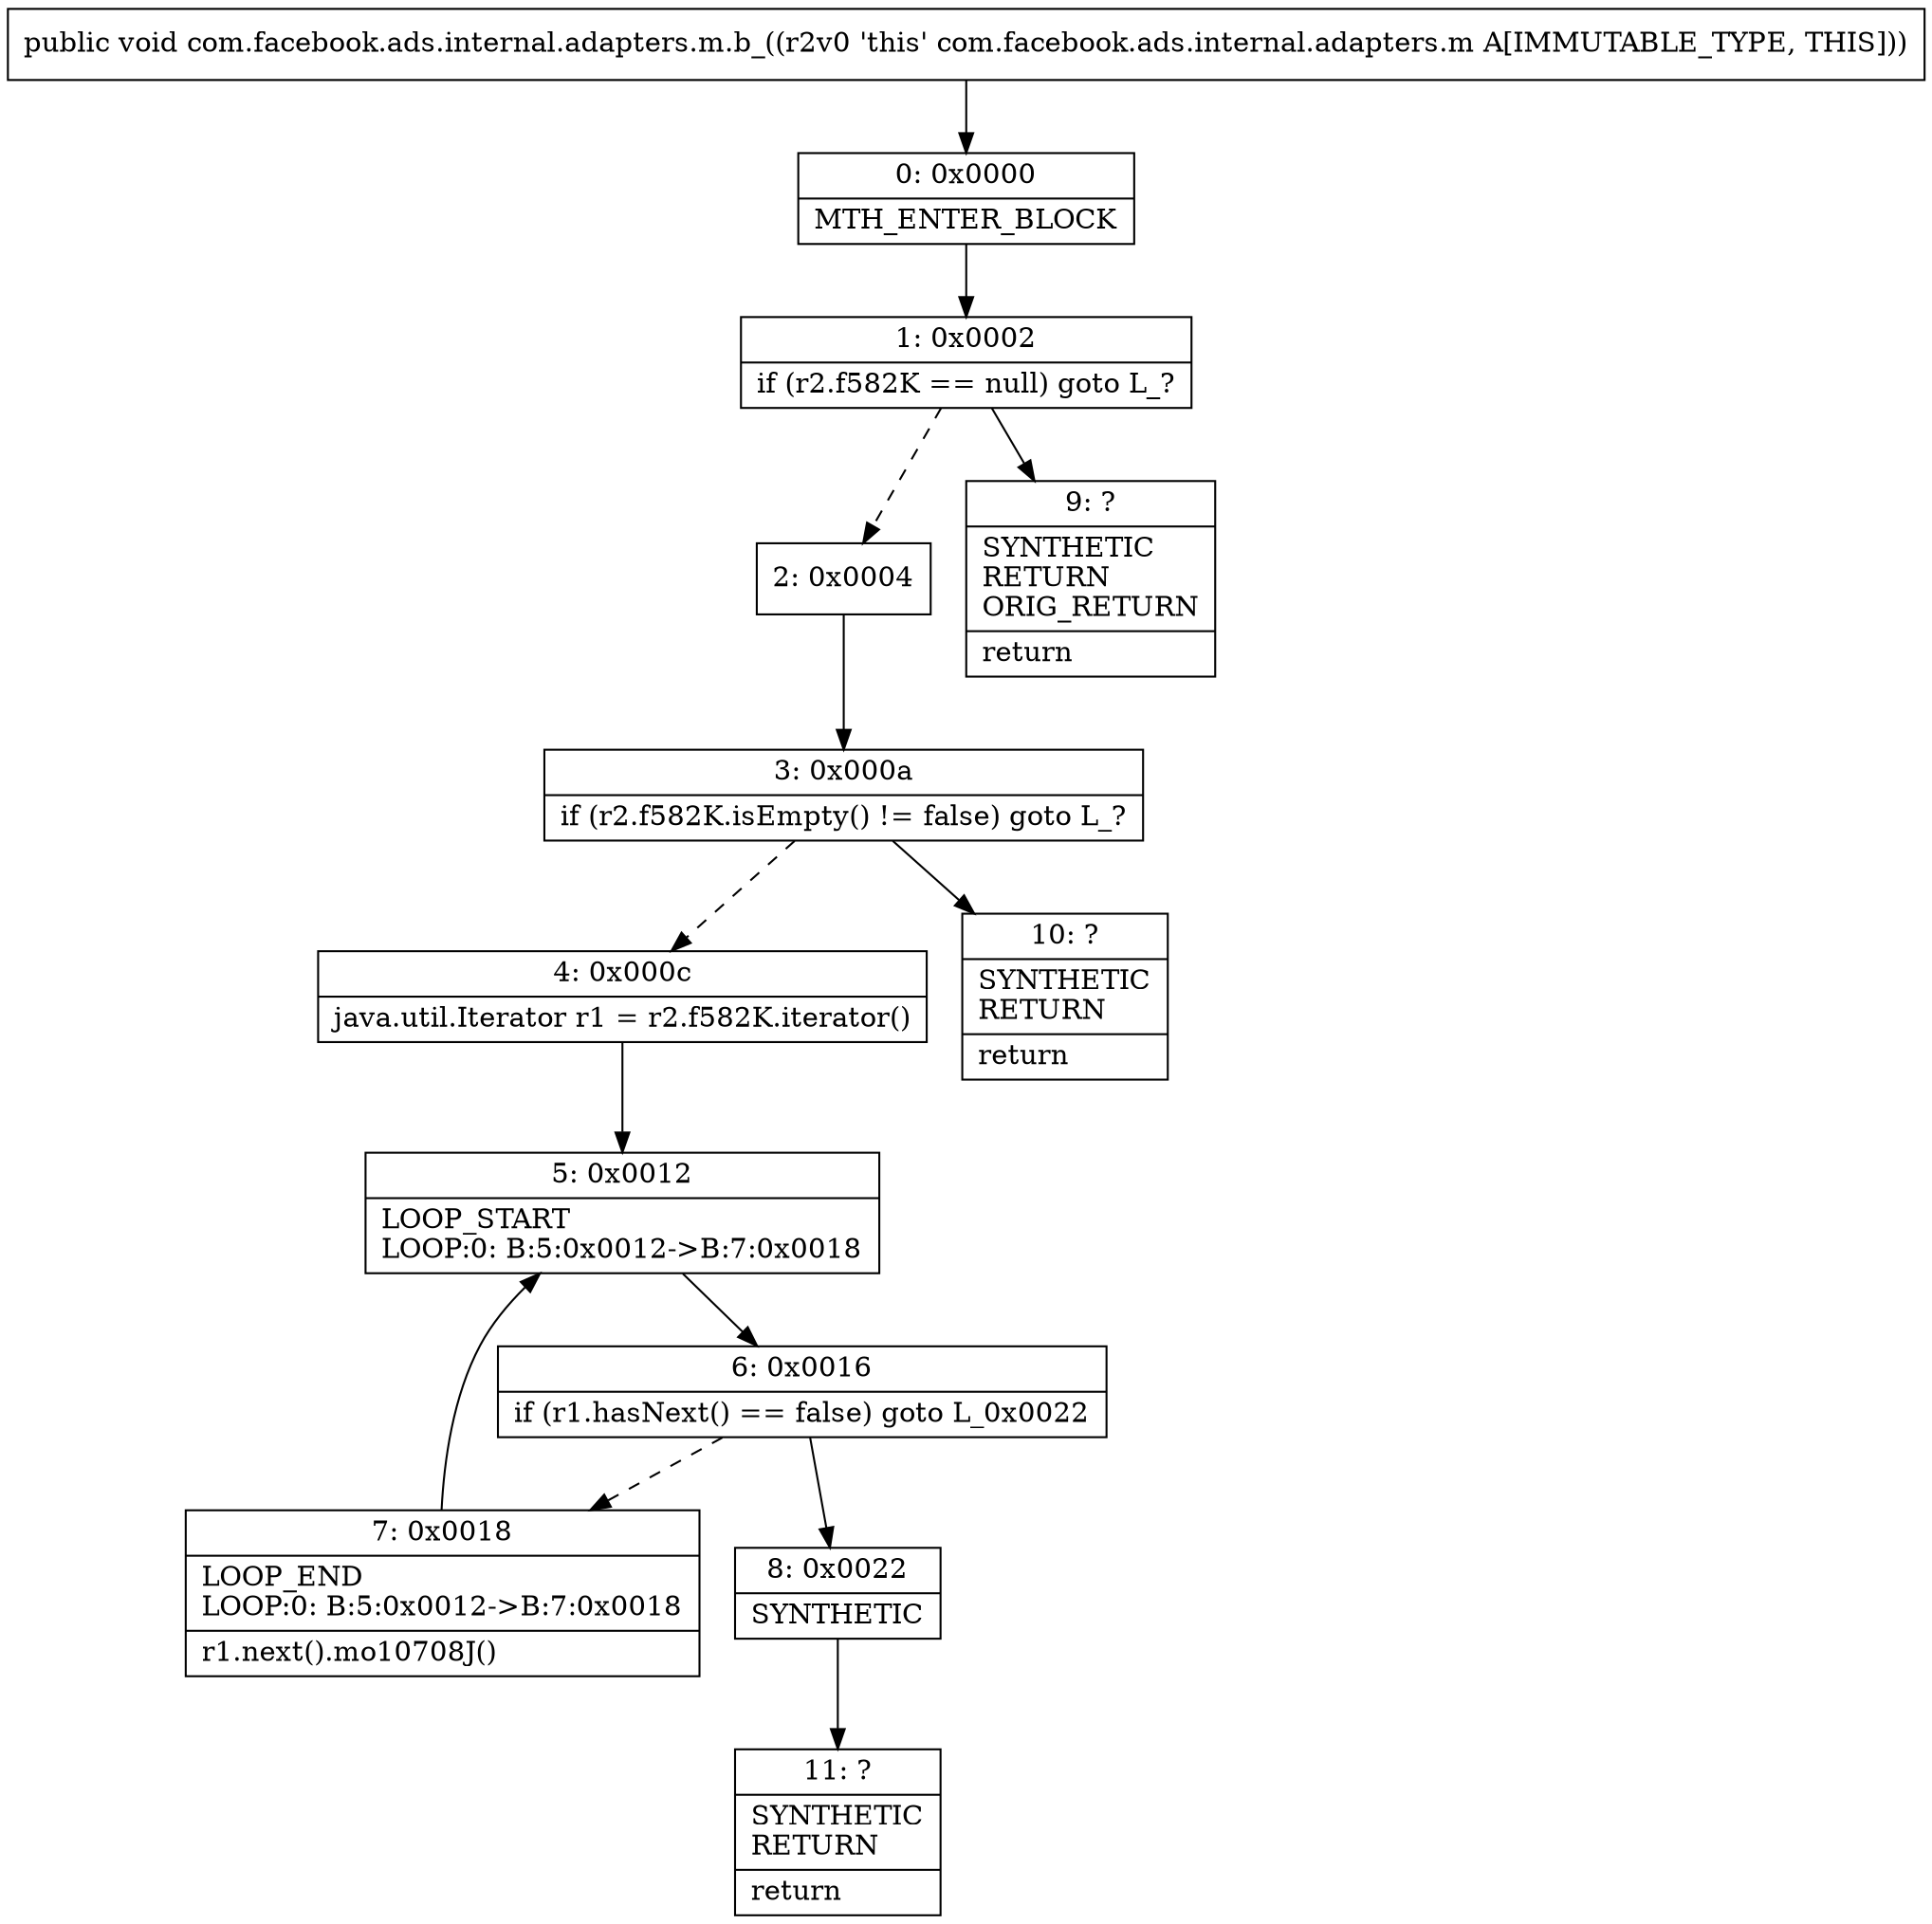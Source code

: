 digraph "CFG forcom.facebook.ads.internal.adapters.m.b_()V" {
Node_0 [shape=record,label="{0\:\ 0x0000|MTH_ENTER_BLOCK\l}"];
Node_1 [shape=record,label="{1\:\ 0x0002|if (r2.f582K == null) goto L_?\l}"];
Node_2 [shape=record,label="{2\:\ 0x0004}"];
Node_3 [shape=record,label="{3\:\ 0x000a|if (r2.f582K.isEmpty() != false) goto L_?\l}"];
Node_4 [shape=record,label="{4\:\ 0x000c|java.util.Iterator r1 = r2.f582K.iterator()\l}"];
Node_5 [shape=record,label="{5\:\ 0x0012|LOOP_START\lLOOP:0: B:5:0x0012\-\>B:7:0x0018\l}"];
Node_6 [shape=record,label="{6\:\ 0x0016|if (r1.hasNext() == false) goto L_0x0022\l}"];
Node_7 [shape=record,label="{7\:\ 0x0018|LOOP_END\lLOOP:0: B:5:0x0012\-\>B:7:0x0018\l|r1.next().mo10708J()\l}"];
Node_8 [shape=record,label="{8\:\ 0x0022|SYNTHETIC\l}"];
Node_9 [shape=record,label="{9\:\ ?|SYNTHETIC\lRETURN\lORIG_RETURN\l|return\l}"];
Node_10 [shape=record,label="{10\:\ ?|SYNTHETIC\lRETURN\l|return\l}"];
Node_11 [shape=record,label="{11\:\ ?|SYNTHETIC\lRETURN\l|return\l}"];
MethodNode[shape=record,label="{public void com.facebook.ads.internal.adapters.m.b_((r2v0 'this' com.facebook.ads.internal.adapters.m A[IMMUTABLE_TYPE, THIS])) }"];
MethodNode -> Node_0;
Node_0 -> Node_1;
Node_1 -> Node_2[style=dashed];
Node_1 -> Node_9;
Node_2 -> Node_3;
Node_3 -> Node_4[style=dashed];
Node_3 -> Node_10;
Node_4 -> Node_5;
Node_5 -> Node_6;
Node_6 -> Node_7[style=dashed];
Node_6 -> Node_8;
Node_7 -> Node_5;
Node_8 -> Node_11;
}

